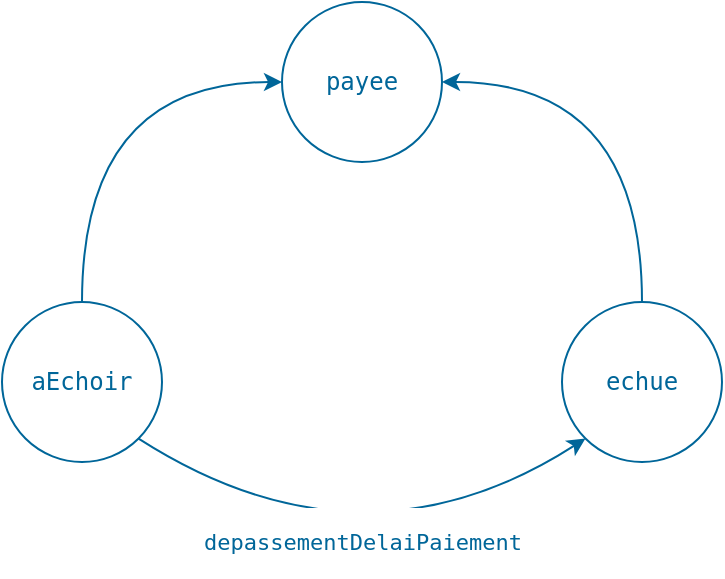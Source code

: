 <mxfile version="18.0.6" type="device"><diagram id="ibP4yylVR24q0uTOnWAr" name="Page-1"><mxGraphModel dx="593" dy="366" grid="1" gridSize="10" guides="1" tooltips="1" connect="1" arrows="1" fold="1" page="1" pageScale="1" pageWidth="827" pageHeight="1169" math="0" shadow="0"><root><mxCell id="0"/><mxCell id="1" parent="0"/><mxCell id="VZyc6JGIRs2-PD770IlF-1" style="edgeStyle=entityRelationEdgeStyle;rounded=0;orthogonalLoop=1;jettySize=auto;html=1;exitX=1;exitY=0;exitDx=0;exitDy=0;entryX=0;entryY=0;entryDx=0;entryDy=0;fontColor=#006699;strokeColor=none;" edge="1" parent="1" source="VZyc6JGIRs2-PD770IlF-2" target="VZyc6JGIRs2-PD770IlF-3"><mxGeometry relative="1" as="geometry"/></mxCell><mxCell id="VZyc6JGIRs2-PD770IlF-6" style="edgeStyle=orthogonalEdgeStyle;orthogonalLoop=1;jettySize=auto;html=1;exitX=0.5;exitY=0;exitDx=0;exitDy=0;entryX=0;entryY=0.5;entryDx=0;entryDy=0;curved=1;strokeColor=#006699;" edge="1" parent="1" source="VZyc6JGIRs2-PD770IlF-2" target="VZyc6JGIRs2-PD770IlF-5"><mxGeometry relative="1" as="geometry"/></mxCell><mxCell id="VZyc6JGIRs2-PD770IlF-2" value="&lt;pre&gt;aEchoir&lt;/pre&gt;" style="ellipse;whiteSpace=wrap;html=1;strokeColor=#006699;fontColor=#006699;rounded=0;" vertex="1" parent="1"><mxGeometry x="160" y="200" width="80" height="80" as="geometry"/></mxCell><mxCell id="VZyc6JGIRs2-PD770IlF-7" style="edgeStyle=orthogonalEdgeStyle;curved=1;orthogonalLoop=1;jettySize=auto;html=1;exitX=0.5;exitY=0;exitDx=0;exitDy=0;entryX=1;entryY=0.5;entryDx=0;entryDy=0;strokeColor=#006699;" edge="1" parent="1" source="VZyc6JGIRs2-PD770IlF-3" target="VZyc6JGIRs2-PD770IlF-5"><mxGeometry relative="1" as="geometry"/></mxCell><mxCell id="VZyc6JGIRs2-PD770IlF-3" value="&lt;pre&gt;echue&lt;/pre&gt;" style="ellipse;whiteSpace=wrap;html=1;strokeColor=#006699;fontColor=#006699;rounded=0;" vertex="1" parent="1"><mxGeometry x="440" y="200" width="80" height="80" as="geometry"/></mxCell><mxCell id="VZyc6JGIRs2-PD770IlF-4" value="&lt;pre&gt;depassementDelaiPaiement&lt;/pre&gt;" style="curved=1;endArrow=classic;html=1;fontColor=#006699;strokeColor=#006699;entryX=0;entryY=1;entryDx=0;entryDy=0;exitX=1;exitY=1;exitDx=0;exitDy=0;" edge="1" parent="1" source="VZyc6JGIRs2-PD770IlF-2" target="VZyc6JGIRs2-PD770IlF-3"><mxGeometry x="-0.081" y="17" width="50" height="50" relative="1" as="geometry"><mxPoint x="390" y="360" as="sourcePoint"/><mxPoint x="440" y="310" as="targetPoint"/><Array as="points"><mxPoint x="340" y="340"/></Array><mxPoint as="offset"/></mxGeometry></mxCell><mxCell id="VZyc6JGIRs2-PD770IlF-5" value="&lt;pre&gt;payee&lt;/pre&gt;" style="ellipse;whiteSpace=wrap;html=1;strokeColor=#006699;fontColor=#006699;rounded=0;" vertex="1" parent="1"><mxGeometry x="300" y="50" width="80" height="80" as="geometry"/></mxCell></root></mxGraphModel></diagram></mxfile>